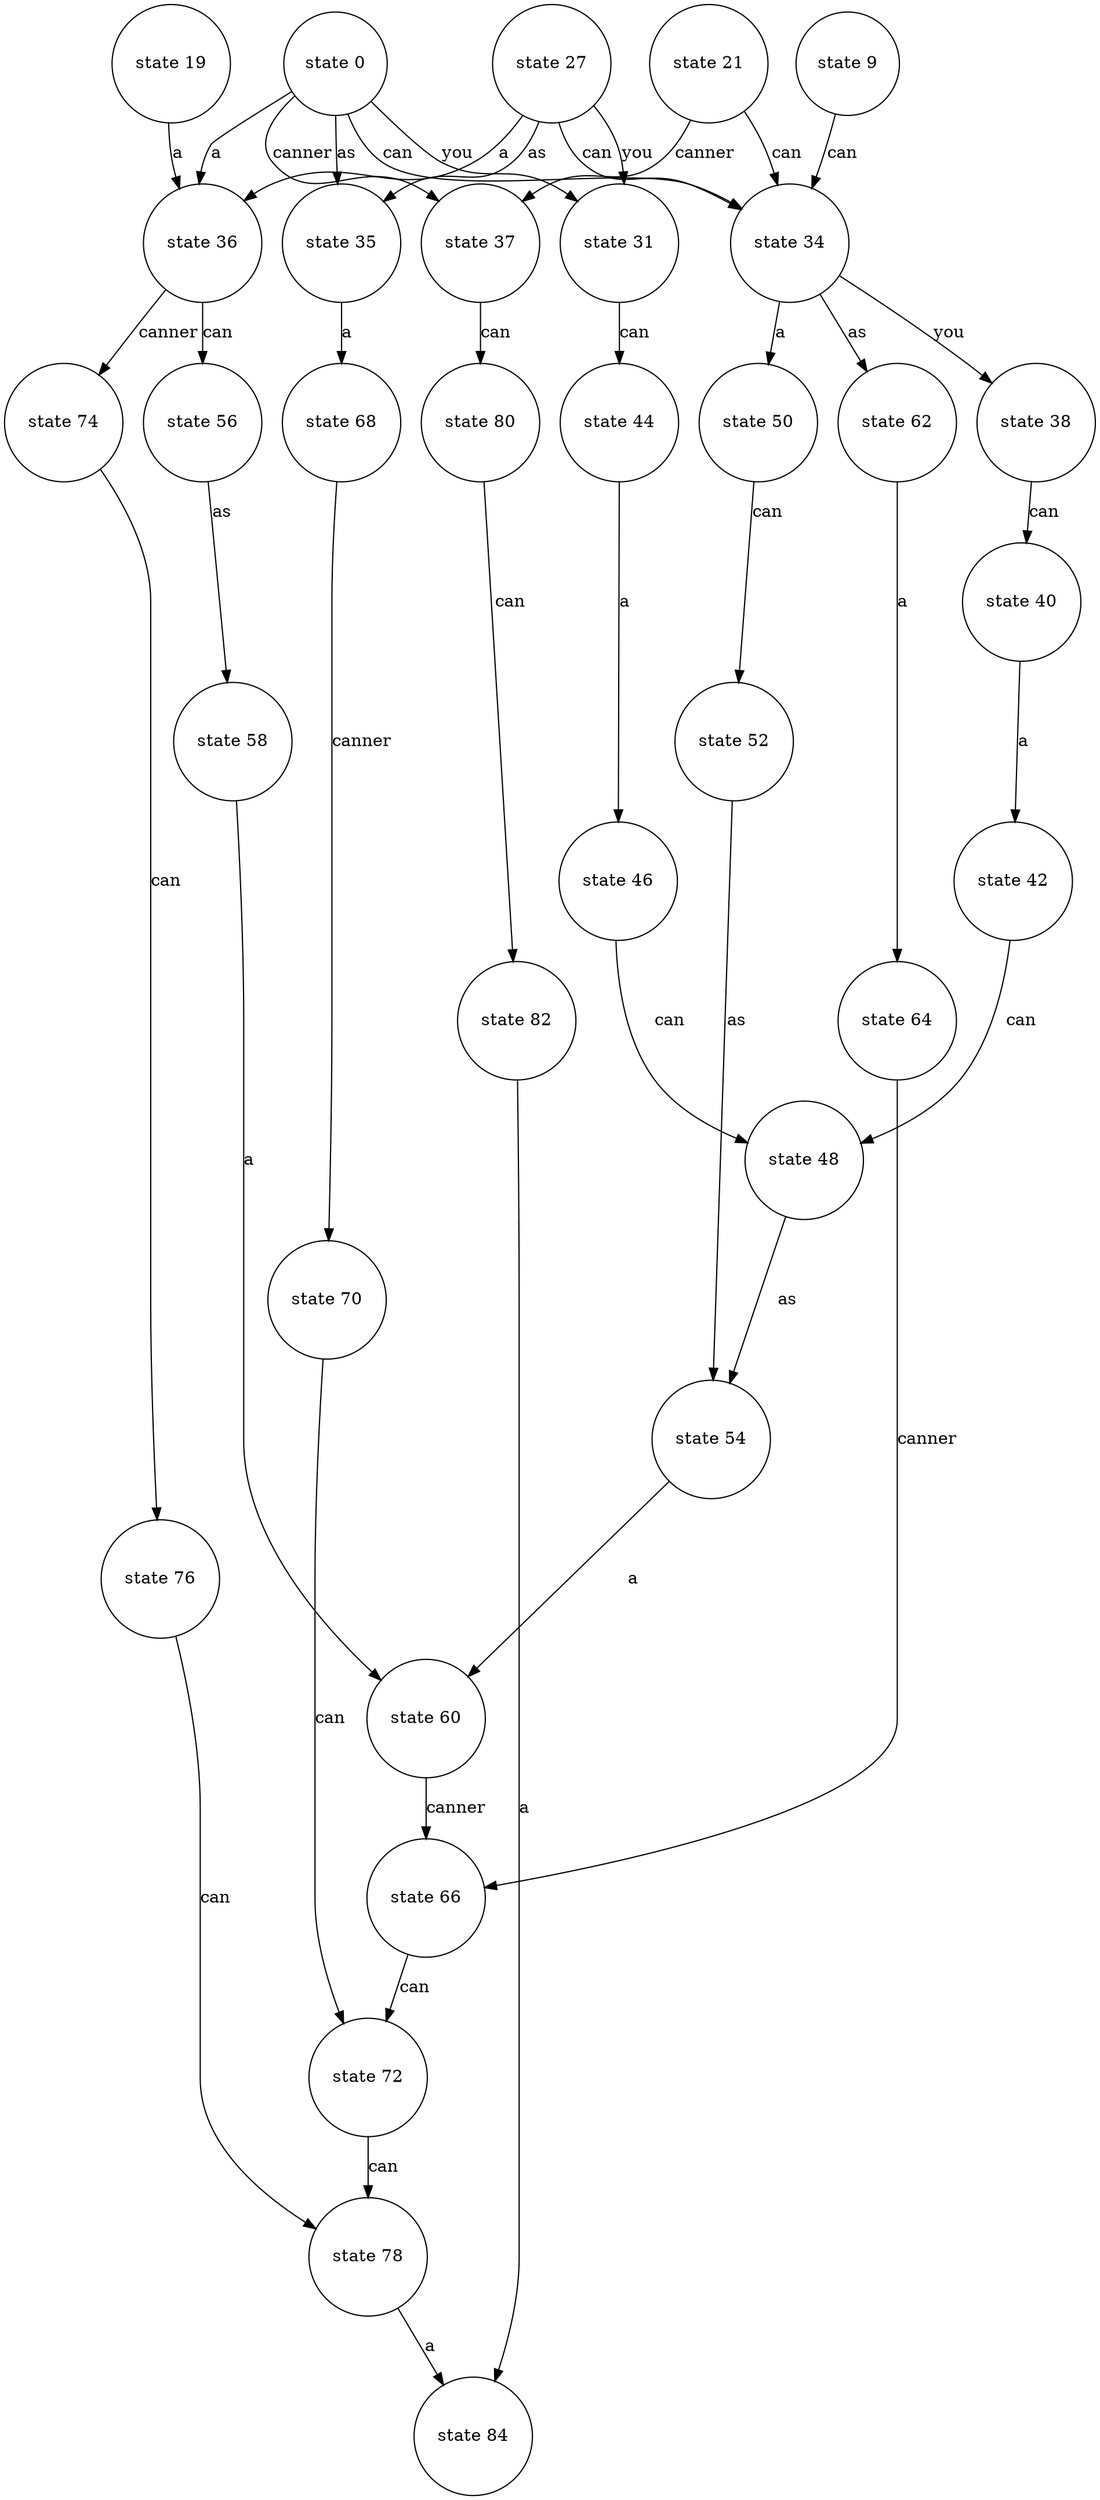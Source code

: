 digraph abc{ 
node [shape = circle, ordering=out];"state 56" -> "state 58" [ label="as" ]; 
"state 78" -> "state 84" [ label="a" ]; 
"state 66" -> "state 72" [ label="can" ]; 
"state 42" -> "state 48" [ label="can" ]; 
"state 21" -> "state 37" [ label="canner" ]; 
"state 21" -> "state 34" [ label="can" ]; 
"state 70" -> "state 72" [ label="can" ]; 
"state 9" -> "state 34" [ label="can" ]; 
"state 35" -> "state 68" [ label="a" ]; 
"state 38" -> "state 40" [ label="can" ]; 
"state 0" -> "state 36" [ label="a" ]; 
"state 0" -> "state 37" [ label="canner" ]; 
"state 0" -> "state 35" [ label="as" ]; 
"state 0" -> "state 34" [ label="can" ]; 
"state 0" -> "state 31" [ label="you" ]; 
"state 46" -> "state 48" [ label="can" ]; 
"state 52" -> "state 54" [ label="as" ]; 
"state 58" -> "state 60" [ label="a" ]; 
"state 50" -> "state 52" [ label="can" ]; 
"state 72" -> "state 78" [ label="can" ]; 
"state 19" -> "state 36" [ label="a" ]; 
"state 36" -> "state 74" [ label="canner" ]; 
"state 36" -> "state 56" [ label="can" ]; 
"state 44" -> "state 46" [ label="a" ]; 
"state 74" -> "state 76" [ label="can" ]; 
"state 31" -> "state 44" [ label="can" ]; 
"state 80" -> "state 82" [ label="can" ]; 
"state 40" -> "state 42" [ label="a" ]; 
"state 82" -> "state 84" [ label="a" ]; 
"state 54" -> "state 60" [ label="a" ]; 
"state 27" -> "state 36" [ label="a" ]; 
"state 27" -> "state 35" [ label="as" ]; 
"state 27" -> "state 34" [ label="can" ]; 
"state 27" -> "state 31" [ label="you" ]; 
"state 48" -> "state 54" [ label="as" ]; 
"state 34" -> "state 50" [ label="a" ]; 
"state 34" -> "state 62" [ label="as" ]; 
"state 34" -> "state 38" [ label="you" ]; 
"state 60" -> "state 66" [ label="canner" ]; 
"state 62" -> "state 64" [ label="a" ]; 
"state 68" -> "state 70" [ label="canner" ]; 
"state 64" -> "state 66" [ label="canner" ]; 
"state 76" -> "state 78" [ label="can" ]; 
"state 37" -> "state 80" [ label="can" ]; 
}